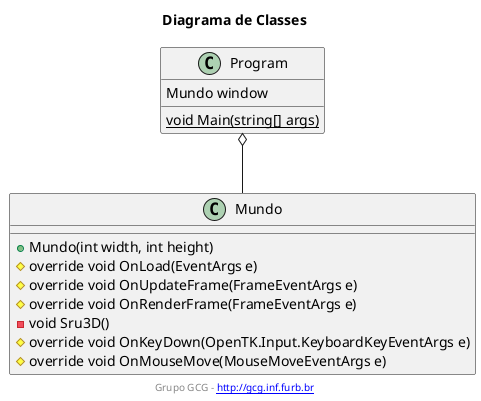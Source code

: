 /' http://plantuml.com/class-diagram '/ 
@startuml CG-CG-N2_OpenTK

title Diagrama de Classes
footer Grupo GCG - [[http://gcg.inf.furb.br]]

Program : Mundo window
Program : {static} void Main(string[] args)
Program o-down- Mundo

Mundo : + Mundo(int width, int height)
Mundo : # override void OnLoad(EventArgs e)
Mundo : # override void OnUpdateFrame(FrameEventArgs e)
Mundo : # override void OnRenderFrame(FrameEventArgs e)
Mundo : - void Sru3D()
Mundo : # override void OnKeyDown(OpenTK.Input.KeyboardKeyEventArgs e)
Mundo : # override void OnMouseMove(MouseMoveEventArgs e)
@enduml
